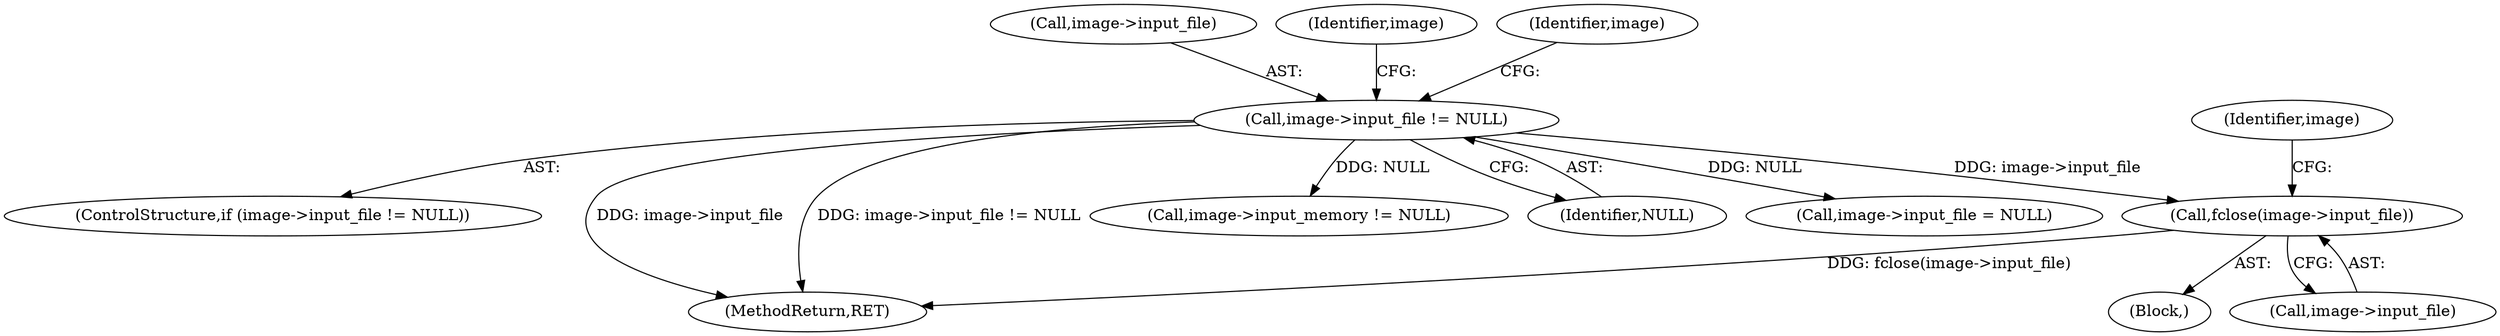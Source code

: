 digraph "0_Android_9d4853418ab2f754c2b63e091c29c5529b8b86ca_28@API" {
"1000117" [label="(Call,fclose(image->input_file))"];
"1000111" [label="(Call,image->input_file != NULL)"];
"1000110" [label="(ControlStructure,if (image->input_file != NULL))"];
"1000177" [label="(MethodReturn,RET)"];
"1000118" [label="(Call,image->input_file)"];
"1000123" [label="(Identifier,image)"];
"1000111" [label="(Call,image->input_file != NULL)"];
"1000112" [label="(Call,image->input_file)"];
"1000127" [label="(Call,image->input_memory != NULL)"];
"1000115" [label="(Identifier,NULL)"];
"1000116" [label="(Block,)"];
"1000117" [label="(Call,fclose(image->input_file))"];
"1000129" [label="(Identifier,image)"];
"1000121" [label="(Call,image->input_file = NULL)"];
"1000119" [label="(Identifier,image)"];
"1000117" -> "1000116"  [label="AST: "];
"1000117" -> "1000118"  [label="CFG: "];
"1000118" -> "1000117"  [label="AST: "];
"1000123" -> "1000117"  [label="CFG: "];
"1000117" -> "1000177"  [label="DDG: fclose(image->input_file)"];
"1000111" -> "1000117"  [label="DDG: image->input_file"];
"1000111" -> "1000110"  [label="AST: "];
"1000111" -> "1000115"  [label="CFG: "];
"1000112" -> "1000111"  [label="AST: "];
"1000115" -> "1000111"  [label="AST: "];
"1000119" -> "1000111"  [label="CFG: "];
"1000129" -> "1000111"  [label="CFG: "];
"1000111" -> "1000177"  [label="DDG: image->input_file"];
"1000111" -> "1000177"  [label="DDG: image->input_file != NULL"];
"1000111" -> "1000121"  [label="DDG: NULL"];
"1000111" -> "1000127"  [label="DDG: NULL"];
}
